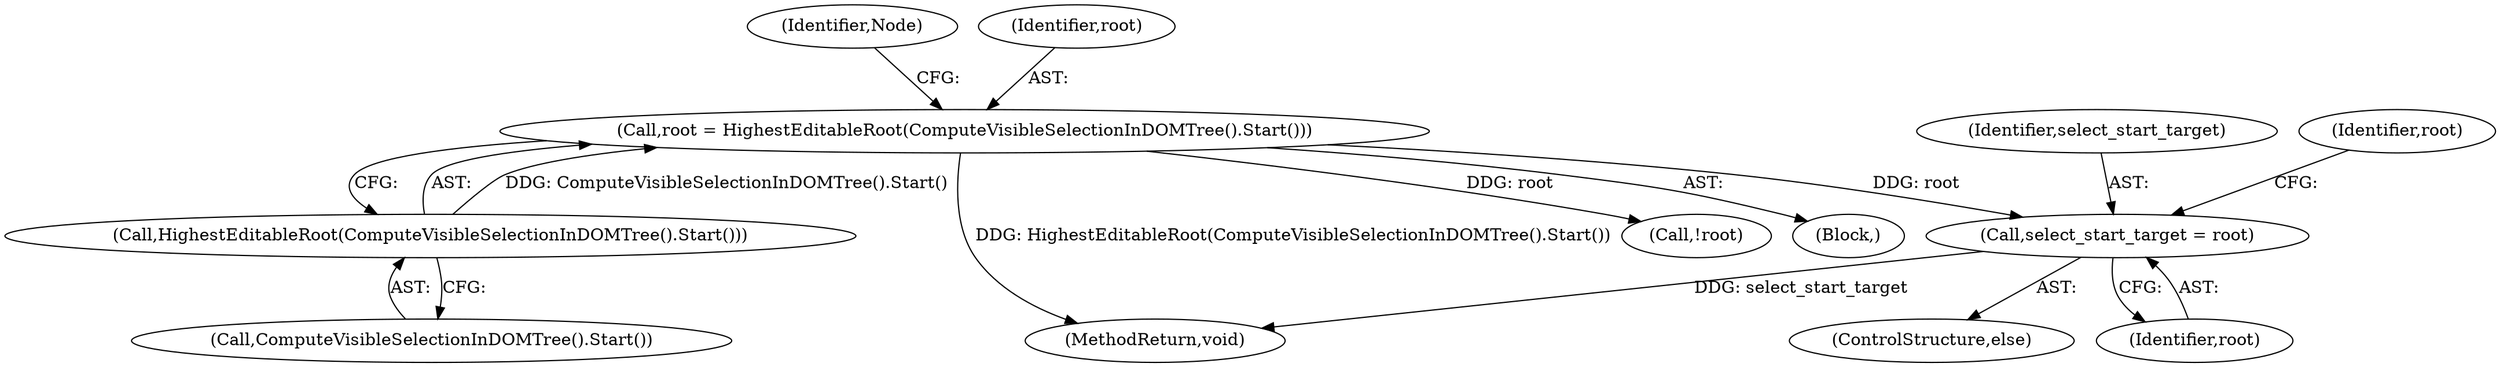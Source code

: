 digraph "0_Chrome_33827275411b33371e7bb750cce20f11de85002d_5@pointer" {
"1000157" [label="(Call,select_start_target = root)"];
"1000142" [label="(Call,root = HighestEditableRoot(ComputeVisibleSelectionInDOMTree().Start()))"];
"1000144" [label="(Call,HighestEditableRoot(ComputeVisibleSelectionInDOMTree().Start()))"];
"1000144" [label="(Call,HighestEditableRoot(ComputeVisibleSelectionInDOMTree().Start()))"];
"1000149" [label="(Identifier,Node)"];
"1000143" [label="(Identifier,root)"];
"1000156" [label="(ControlStructure,else)"];
"1000182" [label="(Call,!root)"];
"1000159" [label="(Identifier,root)"];
"1000142" [label="(Call,root = HighestEditableRoot(ComputeVisibleSelectionInDOMTree().Start()))"];
"1000145" [label="(Call,ComputeVisibleSelectionInDOMTree().Start())"];
"1000141" [label="(Block,)"];
"1000158" [label="(Identifier,select_start_target)"];
"1000157" [label="(Call,select_start_target = root)"];
"1000183" [label="(Identifier,root)"];
"1000228" [label="(MethodReturn,void)"];
"1000157" -> "1000156"  [label="AST: "];
"1000157" -> "1000159"  [label="CFG: "];
"1000158" -> "1000157"  [label="AST: "];
"1000159" -> "1000157"  [label="AST: "];
"1000183" -> "1000157"  [label="CFG: "];
"1000157" -> "1000228"  [label="DDG: select_start_target"];
"1000142" -> "1000157"  [label="DDG: root"];
"1000142" -> "1000141"  [label="AST: "];
"1000142" -> "1000144"  [label="CFG: "];
"1000143" -> "1000142"  [label="AST: "];
"1000144" -> "1000142"  [label="AST: "];
"1000149" -> "1000142"  [label="CFG: "];
"1000142" -> "1000228"  [label="DDG: HighestEditableRoot(ComputeVisibleSelectionInDOMTree().Start())"];
"1000144" -> "1000142"  [label="DDG: ComputeVisibleSelectionInDOMTree().Start()"];
"1000142" -> "1000182"  [label="DDG: root"];
"1000144" -> "1000145"  [label="CFG: "];
"1000145" -> "1000144"  [label="AST: "];
}
